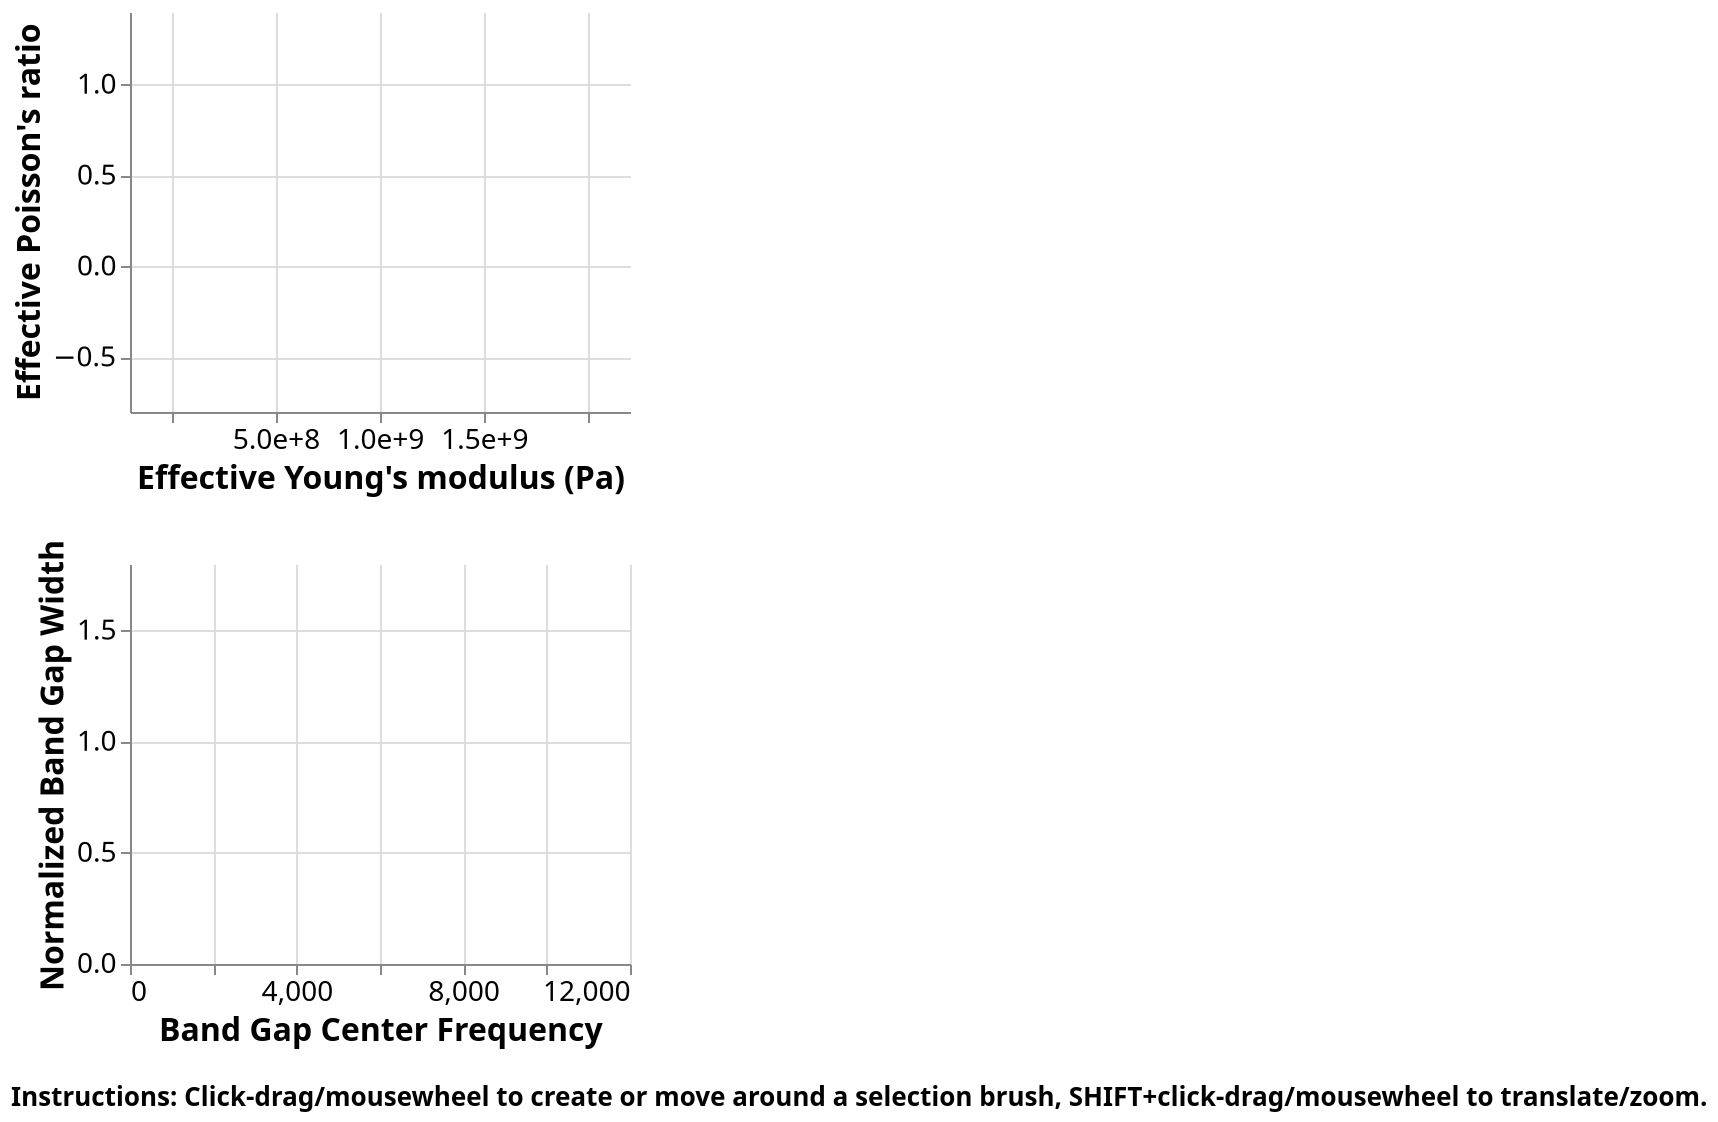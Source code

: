 {
  "data": {"name":"thisdata"},
  "title":{"text":["Instructions: Click-drag/mousewheel to create or move around a selection brush, SHIFT+click-drag/mousewheel to translate/zoom. "],
            "orient":"bottom", "dy":15},
  "transform": [
    {
      "filter": "datum.normBG > 0.25"
    },
    {
      "sample": 2500
    }
  ],
  "hconcat":[
    {
      
      "vconcat": [{
        "width":250,
        "selection": {
          "propbrush": {"type": "interval", "on":"[mousedown[!event.shiftKey],mouseup] > mousemove",
                     "translate": "[mousedown[!event.shiftKey],mouseup] > mousemove", "zoom":"wheel![!event.shiftKey]"},
          "myzoom": {"type":"interval","bind":"scales", "on":"[mousedown[event.shiftKey],mouseup] > mousemove",
                     "translate": "[mousedown[event.shiftKey],mouseup] > mousemove", "zoom":"wheel![event.shiftKey]"}
        },
        "transform": [
          {"filter": {"selection":"BGbrush"}}
        ],
        "mark": {"type":"point", "filled":true, "opacity":0.5},
        "encoding": {
          "x": {"field": "moduluseff", "type": "quantitative", "scale":{"type": "linear", "domain":[-200000000,2200000000]},
                "axis":{"title":"Effective Young's modulus (Pa)", "format":"e",
                  "titleFontSize": 16, "labelFontSize": 14, "labelBound": 1}},
          "y": {"field": "poissoneff", "type": "quantitative","scale":{"domain":[-0.8,1.4]},
                "axis":{"title":"Effective Poisson's ratio",
                  "titleFontSize": 16, "labelFontSize": 14}},
          "color":{
            "condition":{
              "selection":"propbrush"
            },
            "value":"#ccc"
          }
        }
      }, {
        "width":250,
        "transform": [
          {"filter": {"selection": "propbrush"}}
        ],
        "selection": {
          "BGbrush": {"type": "interval", "on":"[mousedown[!event.shiftKey],mouseup] > mousemove",
                     "translate": "[mousedown[!event.shiftKey],mouseup] > mousemove", "zoom":"wheel![!event.shiftKey]"},
          "myzoom": {"type":"interval","bind":"scales", "on":"[mousedown[event.shiftKey],mouseup] > mousemove",
                     "translate": "[mousedown[event.shiftKey],mouseup] > mousemove", "zoom":"wheel![event.shiftKey]"}
        },
        "mark": {"type":"point", "filled":true, "opacity":0.5},
        "encoding": {
          "y": {
            "field": "normBG", "type": "quantitative", "axis":{"title":"Normalized Band Gap Width",
            "titleFontSize": 16, "labelFontSize": 14},
            "scale": {"domain":[0,1.8]}
          },
          "x":{
            "field": "bandCenter", "type": "quantitative", "axis":{"title":"Band Gap Center Frequency",
            "titleFontSize": 16, "labelFontSize": 14, "labelBound": 1},
            "scale": {"domain":[0,12000]}
          },
          "color":{
            "condition":{
              "selection":"BGbrush"
            },
            "value":"#ccc"
          }
          
        }
      }]
    },
    {
      
      "height":500,
      
      "transform": [
        {
          "filter":{"and":[{"selection": "propbrush"},{"selection": "BGbrush"}]}
        },
        {
          "sample": 500
        },
        {
          "calculate": "replace(datum.GeomSTRING,/0/g,'□')", "as": "GS"
        },
        {
          "calculate": "replace(datum.GS,/1/g,'■')", "as": "GS0"
        },
        {
          "calculate": "substring(datum.GS0,0,10)", "as": "GS1"
        },
        {
          "calculate": "substring(datum.GS0,10,20)", "as": "GS2"
        },
        {
          "calculate": "substring(datum.GS0,20,30)", "as": "GS3"
        },
        {
          "calculate": "substring(datum.GS0,30,40)", "as": "GS4"
        },
        {
          "calculate": "substring(datum.GS0,40,50)", "as": "GS5"
        },
        {
          "calculate": "substring(datum.GS0,50,60)", "as": "GS6"
        },
        {
          "calculate": "substring(datum.GS0,60,70)", "as": "GS7"
        },
        {
          "calculate": "substring(datum.GS0,70,80)", "as": "GS8"
        },
        {
          "calculate": "substring(datum.GS0,80,90)", "as": "GS9"
        },
        {
          "calculate": "substring(datum.GS0,90,100)", "as": "GS10"
        }
      ],
      "layer":[
        {
          "mark":{"type": "text","fontSize": 70, "font": "Courier", "opacity": 0.01, "dy":-200},
          "encoding": {
            "text":{"field":"GS1", "type": "nominal"}
          }
        },
        {
          "mark":{"type": "text","fontSize": 70, "font": "Courier", "opacity": 0.01, "dy":-157},
          "encoding": {
            "text":{"field":"GS2", "type": "nominal"}
          }
        },
        {
          "mark":{"type": "text","fontSize": 70, "font": "Courier", "opacity": 0.01, "dy":-114},
          "encoding": {
            "text":{"field":"GS3", "type": "nominal"}
          }
        },
        {
          "mark":{"type": "text","fontSize": 70, "font": "Courier", "opacity": 0.01, "dy":-71},
          "encoding": {
            "text":{"field":"GS4", "type": "nominal"}
          }
        },
        {
          "mark":{"type": "text","fontSize": 70, "font": "Courier", "opacity": 0.01, "dy":-28},
          "encoding": {
            "text":{"field":"GS5", "type": "nominal"}
          }
        },
        {
          "mark":{"type": "text","fontSize": 70, "font": "Courier", "opacity": 0.01, "dy":15},
          "encoding": {
            "text":{"field":"GS6", "type": "nominal"}
          }
        },
        {
          "mark":{"type": "text","fontSize": 70, "font": "Courier", "opacity": 0.01, "dy":58},
          "encoding": {
            "text":{"field":"GS7", "type": "nominal"}
          }
        },
        {
          "mark":{"type": "text","fontSize": 70, "font": "Courier", "opacity": 0.01, "dy":101},
          "encoding": {
            "text":{"field":"GS8", "type": "nominal"}
          }
        },
        {
          "mark":{"type": "text","fontSize": 70, "font": "Courier", "opacity": 0.01, "dy":144},
          "encoding": {
            "text":{"field":"GS9", "type": "nominal"}
          }
        },
        {
          "mark":{"type": "text","fontSize": 70, "font": "Courier", "opacity": 0.01, "dy":187},
          "encoding": {
            "text":{"field":"GS10", "type": "nominal"}
          }
        }
      ]
      
    }
  ],
  "config":{"view":{"stroke":"transparent"}, "customFormatTypes": true}
  
}